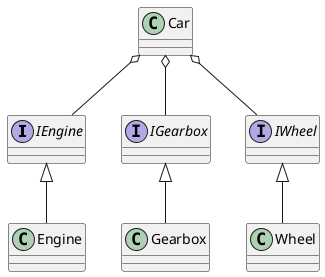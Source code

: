@startuml


interface IEngine
interface IGearbox
interface IWheel

Car o-- IEngine
Car o-- IGearbox
Car o-- IWheel

IEngine <|-- Engine
IGearbox <|-- Gearbox
IWheel <|-- Wheel




@enduml